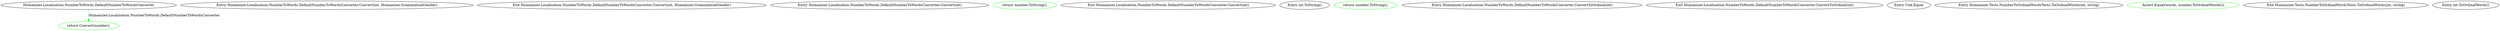 digraph  {
d1 [cluster="Humanizer.Localisation.NumberToWords.DefaultNumberToWordsConverter.Convert(int, Humanizer.GrammaticalGender)", color=green, community=0, label="return Convert(number);", prediction=0, span="6-6"];
d10 [label="Humanizer.Localisation.NumberToWords.DefaultNumberToWordsConverter", span=""];
d0 [cluster="Humanizer.Localisation.NumberToWords.DefaultNumberToWordsConverter.Convert(int, Humanizer.GrammaticalGender)", label="Entry Humanizer.Localisation.NumberToWords.DefaultNumberToWordsConverter.Convert(int, Humanizer.GrammaticalGender)", span="4-4"];
d2 [cluster="Humanizer.Localisation.NumberToWords.DefaultNumberToWordsConverter.Convert(int, Humanizer.GrammaticalGender)", label="Exit Humanizer.Localisation.NumberToWords.DefaultNumberToWordsConverter.Convert(int, Humanizer.GrammaticalGender)", span="4-4"];
d3 [cluster="Humanizer.Localisation.NumberToWords.DefaultNumberToWordsConverter.Convert(int)", label="Entry Humanizer.Localisation.NumberToWords.DefaultNumberToWordsConverter.Convert(int)", span="9-9"];
d4 [cluster="Humanizer.Localisation.NumberToWords.DefaultNumberToWordsConverter.Convert(int)", color=green, community=0, label="return number.ToString();", prediction=1, span="11-11"];
d5 [cluster="Humanizer.Localisation.NumberToWords.DefaultNumberToWordsConverter.Convert(int)", label="Exit Humanizer.Localisation.NumberToWords.DefaultNumberToWordsConverter.Convert(int)", span="9-9"];
d6 [cluster="int.ToString()", label="Entry int.ToString()", span="0-0"];
d8 [cluster="Humanizer.Localisation.NumberToWords.DefaultNumberToWordsConverter.ConvertToOrdinal(int)", color=green, community=0, label="return number.ToString();", prediction=2, span="16-16"];
d7 [cluster="Humanizer.Localisation.NumberToWords.DefaultNumberToWordsConverter.ConvertToOrdinal(int)", label="Entry Humanizer.Localisation.NumberToWords.DefaultNumberToWordsConverter.ConvertToOrdinal(int)", span="14-14"];
d9 [cluster="Humanizer.Localisation.NumberToWords.DefaultNumberToWordsConverter.ConvertToOrdinal(int)", label="Exit Humanizer.Localisation.NumberToWords.DefaultNumberToWordsConverter.ConvertToOrdinal(int)", span="14-14"];
m0_6 [cluster="Unk.Equal", file="TimeSpanHumanizeTests.cs", label="Entry Unk.Equal", span=""];
m0_2 [cluster="Humanizer.Tests.NumberToOrdinalWordsTests.ToOrdinalWords(int, string)", file="TimeSpanHumanizeTests.cs", label="Entry Humanizer.Tests.NumberToOrdinalWordsTests.ToOrdinalWords(int, string)", span="52-52"];
m0_3 [cluster="Humanizer.Tests.NumberToOrdinalWordsTests.ToOrdinalWords(int, string)", color=green, community=0, file="TimeSpanHumanizeTests.cs", label="Assert.Equal(words, number.ToOrdinalWords())", prediction=3, span="54-54"];
m0_4 [cluster="Humanizer.Tests.NumberToOrdinalWordsTests.ToOrdinalWords(int, string)", file="TimeSpanHumanizeTests.cs", label="Exit Humanizer.Tests.NumberToOrdinalWordsTests.ToOrdinalWords(int, string)", span="52-52"];
m0_5 [cluster="int.ToOrdinalWords()", file="TimeSpanHumanizeTests.cs", label="Entry int.ToOrdinalWords()", span="52-52"];
d10 -> d1  [color=green, key=1, label="Humanizer.Localisation.NumberToWords.DefaultNumberToWordsConverter", style=dashed];
}
